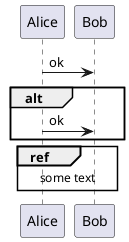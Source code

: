 {
  "sha1": "r9an9u2nacl6obf8333hscda7uqor0x",
  "insertion": {
    "when": "2024-06-04T17:28:43.489Z",
    "user": "plantuml@gmail.com"
  }
}
@startuml
skinparam sequenceGroupHeaderFontName Impact
skinparam sequenceReferenceFontName Impact

Alice -> Bob: ok
alt
Alice -> Bob: ok
end

ref over Alice,Bob
  some text
end
@enduml

